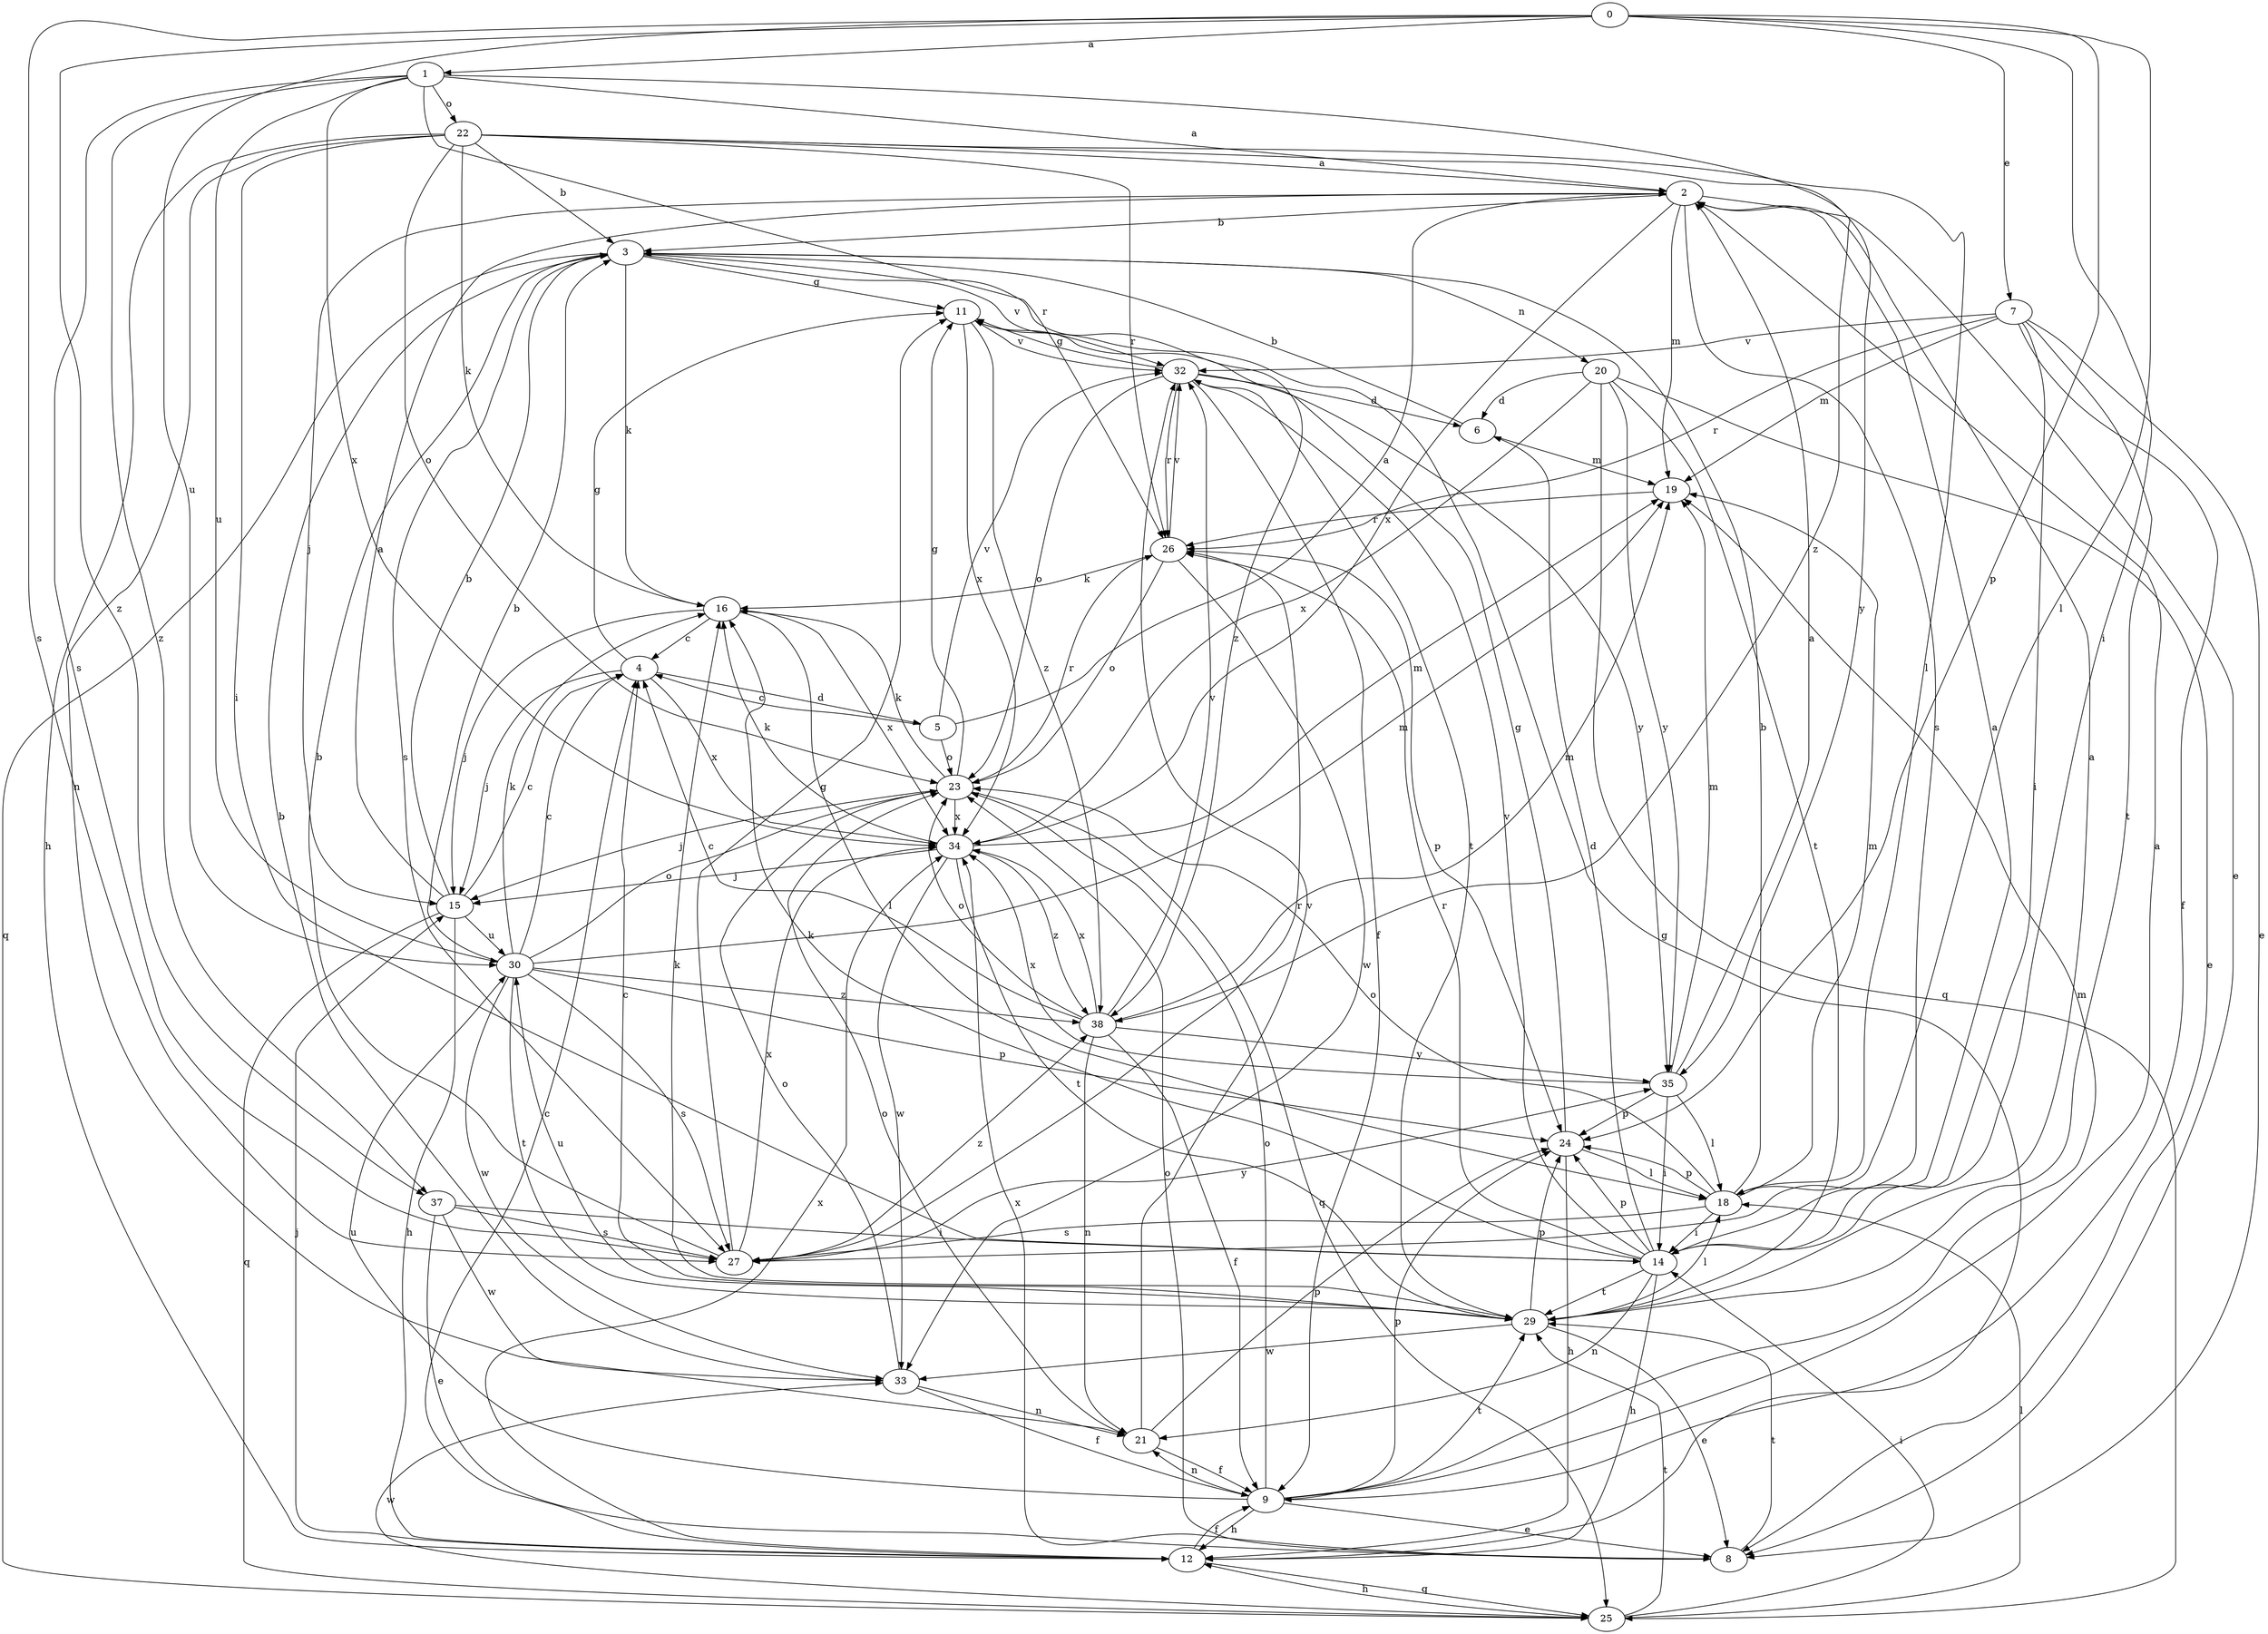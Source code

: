 strict digraph  {
0;
1;
2;
3;
4;
5;
6;
7;
8;
9;
11;
12;
14;
15;
16;
18;
19;
20;
21;
22;
23;
24;
25;
26;
27;
29;
30;
32;
33;
34;
35;
37;
38;
0 -> 1  [label=a];
0 -> 7  [label=e];
0 -> 14  [label=i];
0 -> 18  [label=l];
0 -> 24  [label=p];
0 -> 27  [label=s];
0 -> 30  [label=u];
0 -> 37  [label=z];
1 -> 2  [label=a];
1 -> 22  [label=o];
1 -> 26  [label=r];
1 -> 27  [label=s];
1 -> 30  [label=u];
1 -> 34  [label=x];
1 -> 37  [label=z];
1 -> 38  [label=z];
2 -> 3  [label=b];
2 -> 8  [label=e];
2 -> 15  [label=j];
2 -> 19  [label=m];
2 -> 27  [label=s];
2 -> 34  [label=x];
3 -> 11  [label=g];
3 -> 16  [label=k];
3 -> 20  [label=n];
3 -> 25  [label=q];
3 -> 27  [label=s];
3 -> 32  [label=v];
3 -> 38  [label=z];
4 -> 5  [label=d];
4 -> 11  [label=g];
4 -> 15  [label=j];
4 -> 34  [label=x];
5 -> 2  [label=a];
5 -> 4  [label=c];
5 -> 23  [label=o];
5 -> 32  [label=v];
6 -> 3  [label=b];
6 -> 19  [label=m];
7 -> 8  [label=e];
7 -> 9  [label=f];
7 -> 14  [label=i];
7 -> 19  [label=m];
7 -> 26  [label=r];
7 -> 29  [label=t];
7 -> 32  [label=v];
8 -> 23  [label=o];
8 -> 29  [label=t];
8 -> 34  [label=x];
9 -> 2  [label=a];
9 -> 8  [label=e];
9 -> 12  [label=h];
9 -> 19  [label=m];
9 -> 21  [label=n];
9 -> 23  [label=o];
9 -> 24  [label=p];
9 -> 29  [label=t];
9 -> 30  [label=u];
11 -> 32  [label=v];
11 -> 34  [label=x];
11 -> 38  [label=z];
12 -> 4  [label=c];
12 -> 9  [label=f];
12 -> 11  [label=g];
12 -> 15  [label=j];
12 -> 25  [label=q];
12 -> 34  [label=x];
14 -> 2  [label=a];
14 -> 6  [label=d];
14 -> 12  [label=h];
14 -> 16  [label=k];
14 -> 21  [label=n];
14 -> 24  [label=p];
14 -> 26  [label=r];
14 -> 29  [label=t];
14 -> 32  [label=v];
15 -> 2  [label=a];
15 -> 3  [label=b];
15 -> 4  [label=c];
15 -> 12  [label=h];
15 -> 25  [label=q];
15 -> 30  [label=u];
16 -> 4  [label=c];
16 -> 15  [label=j];
16 -> 18  [label=l];
16 -> 34  [label=x];
18 -> 3  [label=b];
18 -> 14  [label=i];
18 -> 19  [label=m];
18 -> 23  [label=o];
18 -> 24  [label=p];
18 -> 27  [label=s];
19 -> 26  [label=r];
20 -> 6  [label=d];
20 -> 8  [label=e];
20 -> 25  [label=q];
20 -> 29  [label=t];
20 -> 34  [label=x];
20 -> 35  [label=y];
21 -> 9  [label=f];
21 -> 23  [label=o];
21 -> 24  [label=p];
21 -> 32  [label=v];
22 -> 2  [label=a];
22 -> 3  [label=b];
22 -> 12  [label=h];
22 -> 14  [label=i];
22 -> 16  [label=k];
22 -> 18  [label=l];
22 -> 21  [label=n];
22 -> 23  [label=o];
22 -> 26  [label=r];
22 -> 35  [label=y];
23 -> 11  [label=g];
23 -> 15  [label=j];
23 -> 16  [label=k];
23 -> 25  [label=q];
23 -> 26  [label=r];
23 -> 34  [label=x];
24 -> 11  [label=g];
24 -> 12  [label=h];
24 -> 18  [label=l];
25 -> 12  [label=h];
25 -> 14  [label=i];
25 -> 18  [label=l];
25 -> 29  [label=t];
25 -> 33  [label=w];
26 -> 16  [label=k];
26 -> 23  [label=o];
26 -> 24  [label=p];
26 -> 32  [label=v];
26 -> 33  [label=w];
27 -> 3  [label=b];
27 -> 11  [label=g];
27 -> 26  [label=r];
27 -> 34  [label=x];
27 -> 35  [label=y];
27 -> 38  [label=z];
29 -> 2  [label=a];
29 -> 4  [label=c];
29 -> 8  [label=e];
29 -> 16  [label=k];
29 -> 18  [label=l];
29 -> 24  [label=p];
29 -> 30  [label=u];
29 -> 33  [label=w];
30 -> 3  [label=b];
30 -> 4  [label=c];
30 -> 16  [label=k];
30 -> 19  [label=m];
30 -> 23  [label=o];
30 -> 24  [label=p];
30 -> 27  [label=s];
30 -> 29  [label=t];
30 -> 33  [label=w];
30 -> 38  [label=z];
32 -> 6  [label=d];
32 -> 9  [label=f];
32 -> 11  [label=g];
32 -> 23  [label=o];
32 -> 26  [label=r];
32 -> 29  [label=t];
32 -> 35  [label=y];
33 -> 3  [label=b];
33 -> 9  [label=f];
33 -> 21  [label=n];
33 -> 23  [label=o];
34 -> 15  [label=j];
34 -> 16  [label=k];
34 -> 19  [label=m];
34 -> 29  [label=t];
34 -> 33  [label=w];
34 -> 38  [label=z];
35 -> 2  [label=a];
35 -> 14  [label=i];
35 -> 18  [label=l];
35 -> 19  [label=m];
35 -> 24  [label=p];
35 -> 34  [label=x];
37 -> 8  [label=e];
37 -> 14  [label=i];
37 -> 27  [label=s];
37 -> 33  [label=w];
38 -> 4  [label=c];
38 -> 9  [label=f];
38 -> 19  [label=m];
38 -> 21  [label=n];
38 -> 23  [label=o];
38 -> 32  [label=v];
38 -> 34  [label=x];
38 -> 35  [label=y];
}
